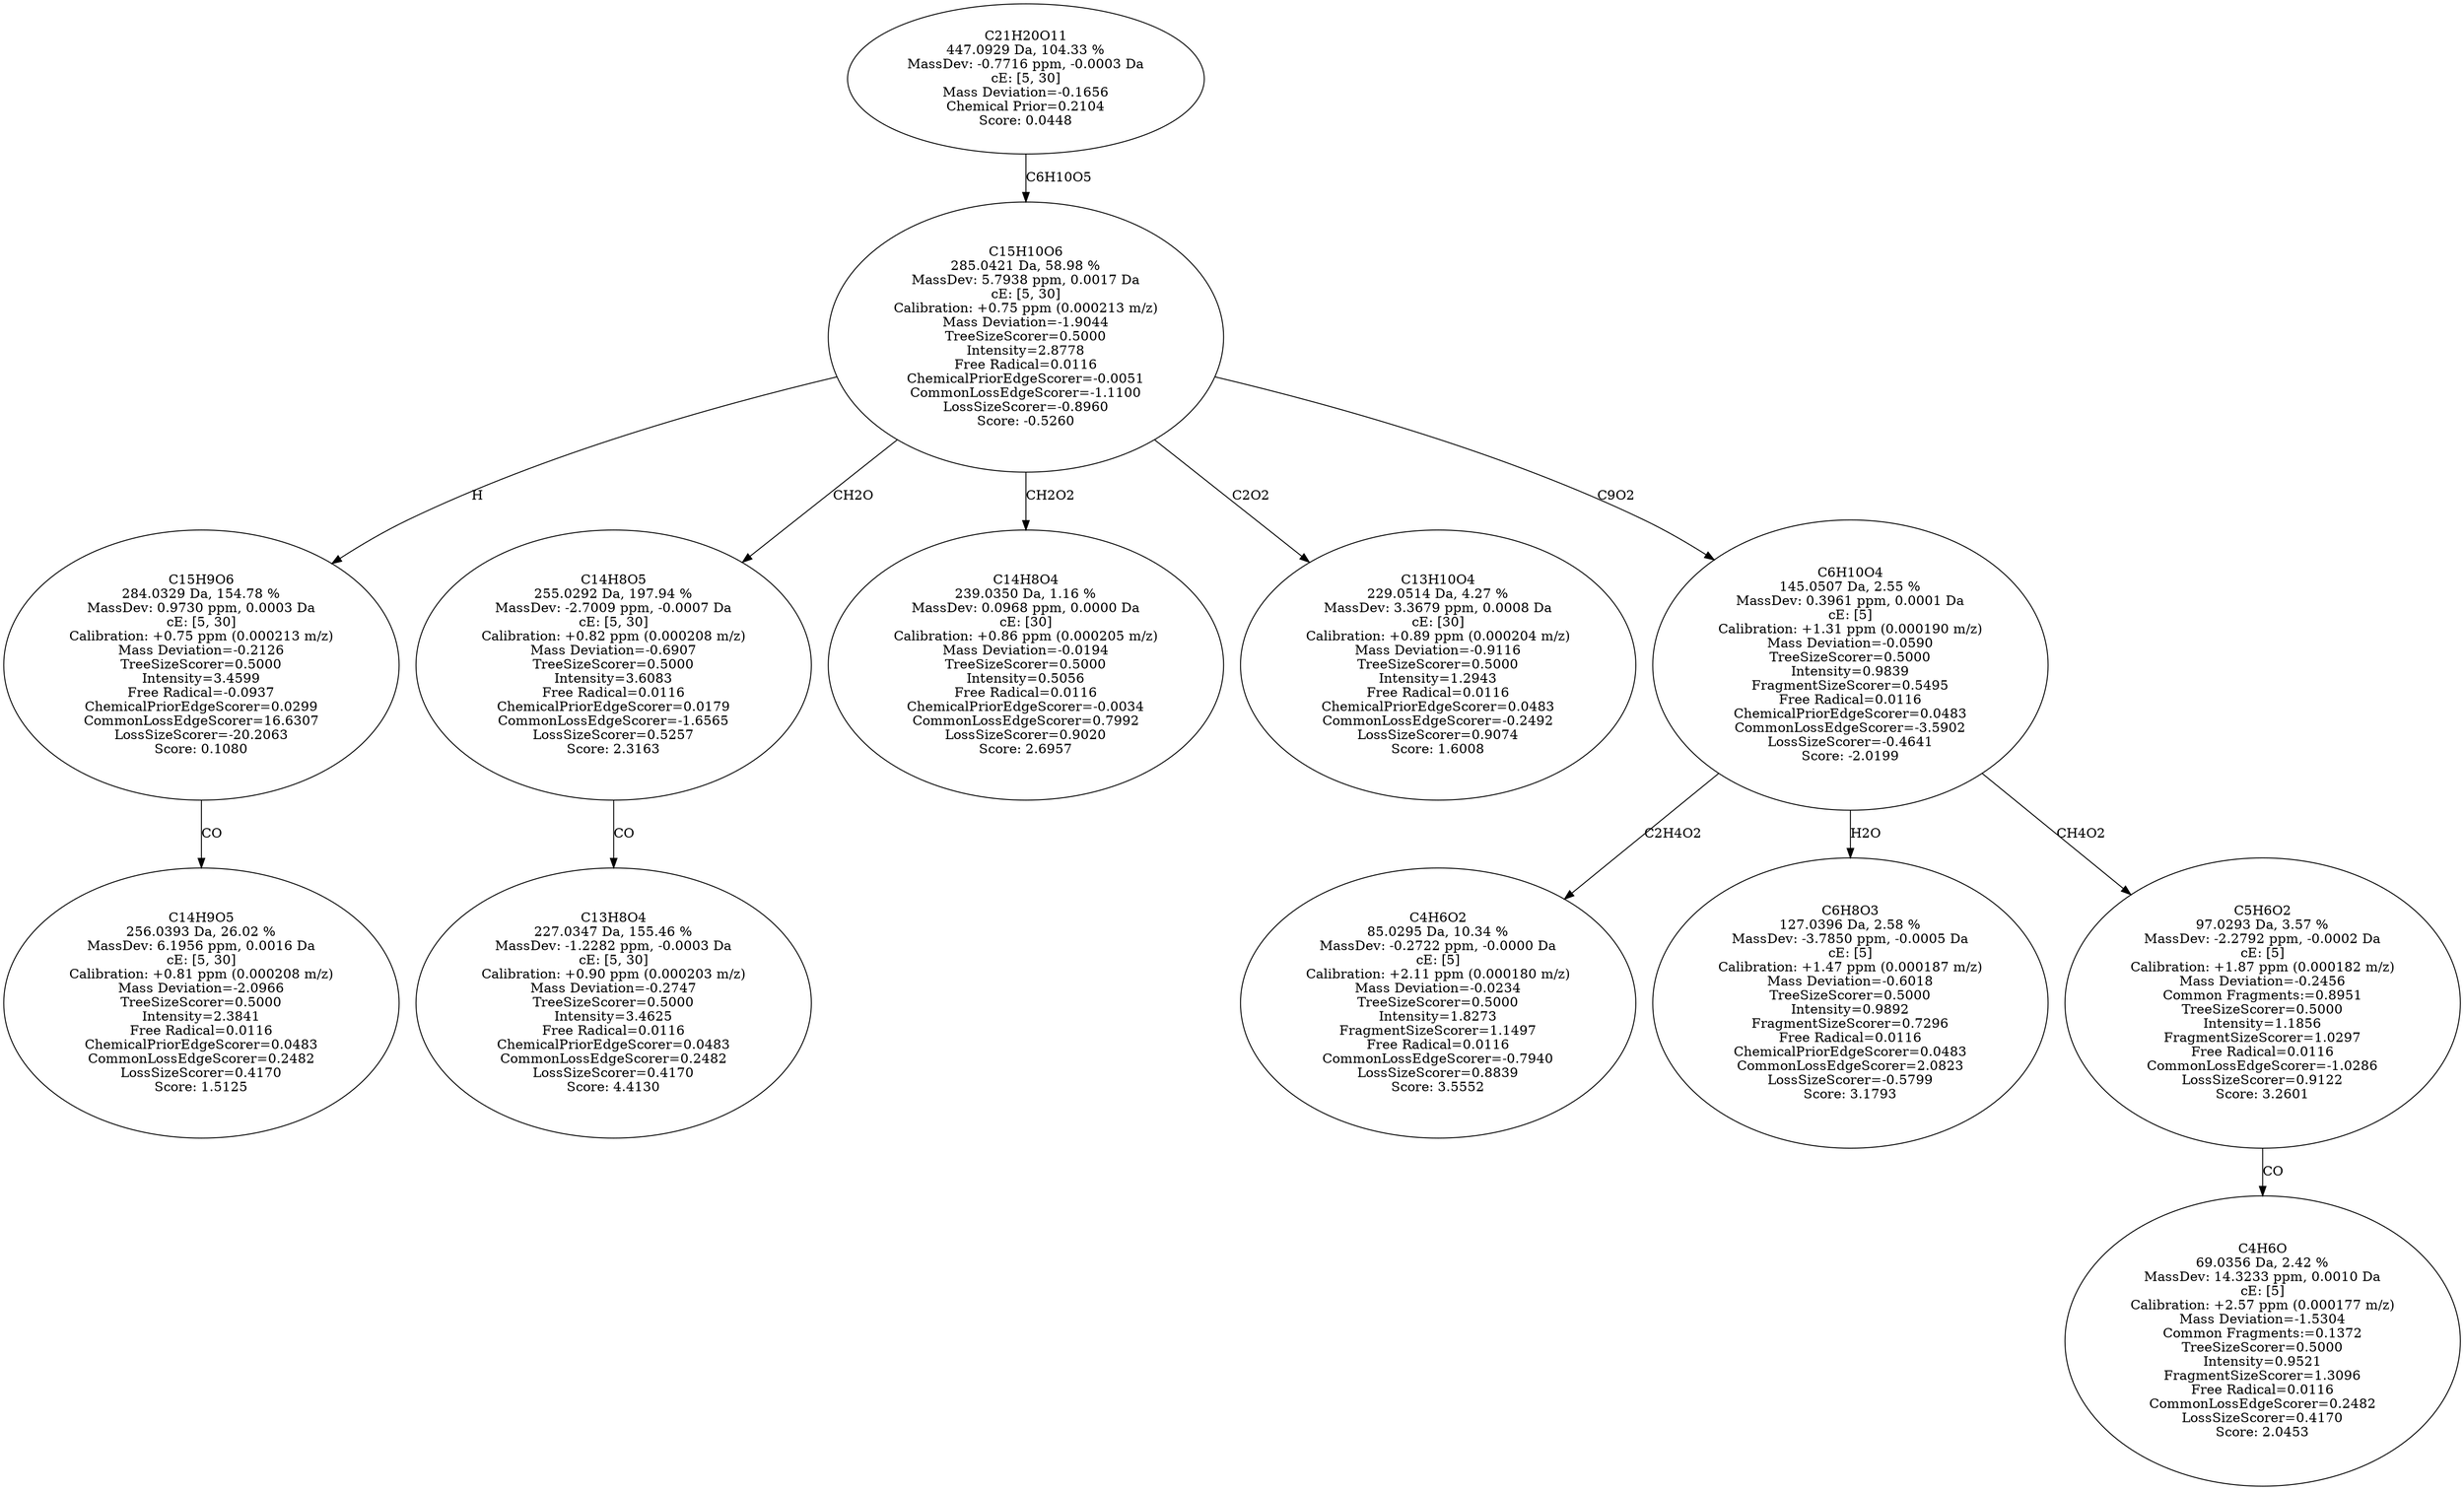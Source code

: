 strict digraph {
v1 [label="C14H9O5\n256.0393 Da, 26.02 %\nMassDev: 6.1956 ppm, 0.0016 Da\ncE: [5, 30]\nCalibration: +0.81 ppm (0.000208 m/z)\nMass Deviation=-2.0966\nTreeSizeScorer=0.5000\nIntensity=2.3841\nFree Radical=0.0116\nChemicalPriorEdgeScorer=0.0483\nCommonLossEdgeScorer=0.2482\nLossSizeScorer=0.4170\nScore: 1.5125"];
v2 [label="C15H9O6\n284.0329 Da, 154.78 %\nMassDev: 0.9730 ppm, 0.0003 Da\ncE: [5, 30]\nCalibration: +0.75 ppm (0.000213 m/z)\nMass Deviation=-0.2126\nTreeSizeScorer=0.5000\nIntensity=3.4599\nFree Radical=-0.0937\nChemicalPriorEdgeScorer=0.0299\nCommonLossEdgeScorer=16.6307\nLossSizeScorer=-20.2063\nScore: 0.1080"];
v3 [label="C13H8O4\n227.0347 Da, 155.46 %\nMassDev: -1.2282 ppm, -0.0003 Da\ncE: [5, 30]\nCalibration: +0.90 ppm (0.000203 m/z)\nMass Deviation=-0.2747\nTreeSizeScorer=0.5000\nIntensity=3.4625\nFree Radical=0.0116\nChemicalPriorEdgeScorer=0.0483\nCommonLossEdgeScorer=0.2482\nLossSizeScorer=0.4170\nScore: 4.4130"];
v4 [label="C14H8O5\n255.0292 Da, 197.94 %\nMassDev: -2.7009 ppm, -0.0007 Da\ncE: [5, 30]\nCalibration: +0.82 ppm (0.000208 m/z)\nMass Deviation=-0.6907\nTreeSizeScorer=0.5000\nIntensity=3.6083\nFree Radical=0.0116\nChemicalPriorEdgeScorer=0.0179\nCommonLossEdgeScorer=-1.6565\nLossSizeScorer=0.5257\nScore: 2.3163"];
v5 [label="C14H8O4\n239.0350 Da, 1.16 %\nMassDev: 0.0968 ppm, 0.0000 Da\ncE: [30]\nCalibration: +0.86 ppm (0.000205 m/z)\nMass Deviation=-0.0194\nTreeSizeScorer=0.5000\nIntensity=0.5056\nFree Radical=0.0116\nChemicalPriorEdgeScorer=-0.0034\nCommonLossEdgeScorer=0.7992\nLossSizeScorer=0.9020\nScore: 2.6957"];
v6 [label="C13H10O4\n229.0514 Da, 4.27 %\nMassDev: 3.3679 ppm, 0.0008 Da\ncE: [30]\nCalibration: +0.89 ppm (0.000204 m/z)\nMass Deviation=-0.9116\nTreeSizeScorer=0.5000\nIntensity=1.2943\nFree Radical=0.0116\nChemicalPriorEdgeScorer=0.0483\nCommonLossEdgeScorer=-0.2492\nLossSizeScorer=0.9074\nScore: 1.6008"];
v7 [label="C4H6O2\n85.0295 Da, 10.34 %\nMassDev: -0.2722 ppm, -0.0000 Da\ncE: [5]\nCalibration: +2.11 ppm (0.000180 m/z)\nMass Deviation=-0.0234\nTreeSizeScorer=0.5000\nIntensity=1.8273\nFragmentSizeScorer=1.1497\nFree Radical=0.0116\nCommonLossEdgeScorer=-0.7940\nLossSizeScorer=0.8839\nScore: 3.5552"];
v8 [label="C6H8O3\n127.0396 Da, 2.58 %\nMassDev: -3.7850 ppm, -0.0005 Da\ncE: [5]\nCalibration: +1.47 ppm (0.000187 m/z)\nMass Deviation=-0.6018\nTreeSizeScorer=0.5000\nIntensity=0.9892\nFragmentSizeScorer=0.7296\nFree Radical=0.0116\nChemicalPriorEdgeScorer=0.0483\nCommonLossEdgeScorer=2.0823\nLossSizeScorer=-0.5799\nScore: 3.1793"];
v9 [label="C4H6O\n69.0356 Da, 2.42 %\nMassDev: 14.3233 ppm, 0.0010 Da\ncE: [5]\nCalibration: +2.57 ppm (0.000177 m/z)\nMass Deviation=-1.5304\nCommon Fragments:=0.1372\nTreeSizeScorer=0.5000\nIntensity=0.9521\nFragmentSizeScorer=1.3096\nFree Radical=0.0116\nCommonLossEdgeScorer=0.2482\nLossSizeScorer=0.4170\nScore: 2.0453"];
v10 [label="C5H6O2\n97.0293 Da, 3.57 %\nMassDev: -2.2792 ppm, -0.0002 Da\ncE: [5]\nCalibration: +1.87 ppm (0.000182 m/z)\nMass Deviation=-0.2456\nCommon Fragments:=0.8951\nTreeSizeScorer=0.5000\nIntensity=1.1856\nFragmentSizeScorer=1.0297\nFree Radical=0.0116\nCommonLossEdgeScorer=-1.0286\nLossSizeScorer=0.9122\nScore: 3.2601"];
v11 [label="C6H10O4\n145.0507 Da, 2.55 %\nMassDev: 0.3961 ppm, 0.0001 Da\ncE: [5]\nCalibration: +1.31 ppm (0.000190 m/z)\nMass Deviation=-0.0590\nTreeSizeScorer=0.5000\nIntensity=0.9839\nFragmentSizeScorer=0.5495\nFree Radical=0.0116\nChemicalPriorEdgeScorer=0.0483\nCommonLossEdgeScorer=-3.5902\nLossSizeScorer=-0.4641\nScore: -2.0199"];
v12 [label="C15H10O6\n285.0421 Da, 58.98 %\nMassDev: 5.7938 ppm, 0.0017 Da\ncE: [5, 30]\nCalibration: +0.75 ppm (0.000213 m/z)\nMass Deviation=-1.9044\nTreeSizeScorer=0.5000\nIntensity=2.8778\nFree Radical=0.0116\nChemicalPriorEdgeScorer=-0.0051\nCommonLossEdgeScorer=-1.1100\nLossSizeScorer=-0.8960\nScore: -0.5260"];
v13 [label="C21H20O11\n447.0929 Da, 104.33 %\nMassDev: -0.7716 ppm, -0.0003 Da\ncE: [5, 30]\nMass Deviation=-0.1656\nChemical Prior=0.2104\nScore: 0.0448"];
v2 -> v1 [label="CO"];
v12 -> v2 [label="H"];
v4 -> v3 [label="CO"];
v12 -> v4 [label="CH2O"];
v12 -> v5 [label="CH2O2"];
v12 -> v6 [label="C2O2"];
v11 -> v7 [label="C2H4O2"];
v11 -> v8 [label="H2O"];
v10 -> v9 [label="CO"];
v11 -> v10 [label="CH4O2"];
v12 -> v11 [label="C9O2"];
v13 -> v12 [label="C6H10O5"];
}